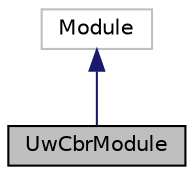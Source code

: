 digraph "UwCbrModule"
{
 // LATEX_PDF_SIZE
  edge [fontname="Helvetica",fontsize="10",labelfontname="Helvetica",labelfontsize="10"];
  node [fontname="Helvetica",fontsize="10",shape=record];
  Node1 [label="UwCbrModule",height=0.2,width=0.4,color="black", fillcolor="grey75", style="filled", fontcolor="black",tooltip="UwCbrModule class is used to manage UWCBR packets and to collect statistics about them."];
  Node2 -> Node1 [dir="back",color="midnightblue",fontsize="10",style="solid",fontname="Helvetica"];
  Node2 [label="Module",height=0.2,width=0.4,color="grey75", fillcolor="white", style="filled",tooltip=" "];
}
